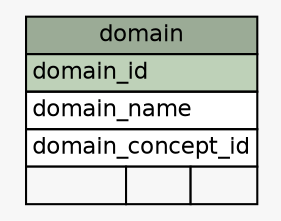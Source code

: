 // dot 2.38.0 on Linux 3.16.0-38-generic
// SchemaSpy rev 590
digraph "domain" {
  graph [
    rankdir="RL"
    bgcolor="#f7f7f7"
    nodesep="0.18"
    ranksep="0.46"
    fontname="Helvetica"
    fontsize="11"
  ];
  node [
    fontname="Helvetica"
    fontsize="11"
    shape="plaintext"
  ];
  edge [
    arrowsize="0.8"
  ];
  "domain" [
    label=<
    <TABLE BORDER="0" CELLBORDER="1" CELLSPACING="0" BGCOLOR="#ffffff">
      <TR><TD COLSPAN="3" BGCOLOR="#9bab96" ALIGN="CENTER">domain</TD></TR>
      <TR><TD PORT="domain_id" COLSPAN="3" BGCOLOR="#bed1b8" ALIGN="LEFT">domain_id</TD></TR>
      <TR><TD PORT="domain_name" COLSPAN="3" ALIGN="LEFT">domain_name</TD></TR>
      <TR><TD PORT="domain_concept_id" COLSPAN="3" ALIGN="LEFT">domain_concept_id</TD></TR>
      <TR><TD ALIGN="LEFT" BGCOLOR="#f7f7f7">  </TD><TD ALIGN="RIGHT" BGCOLOR="#f7f7f7">  </TD><TD ALIGN="RIGHT" BGCOLOR="#f7f7f7">  </TD></TR>
    </TABLE>>
    URL="tables/domain.html"
    tooltip="domain"
  ];
}
